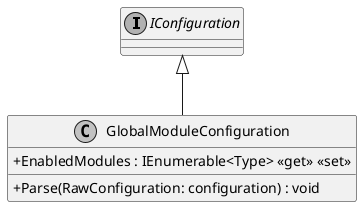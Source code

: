 @startuml
skinparam monochrome true
skinparam classAttributeIconSize 0

interface IConfiguration

IConfiguration <|-- GlobalModuleConfiguration
!startsub default
class GlobalModuleConfiguration {
    + EnabledModules : IEnumerable<Type> <<get>> <<set>>
    + Parse(RawConfiguration: configuration) : void
}
!endsub
@enduml
